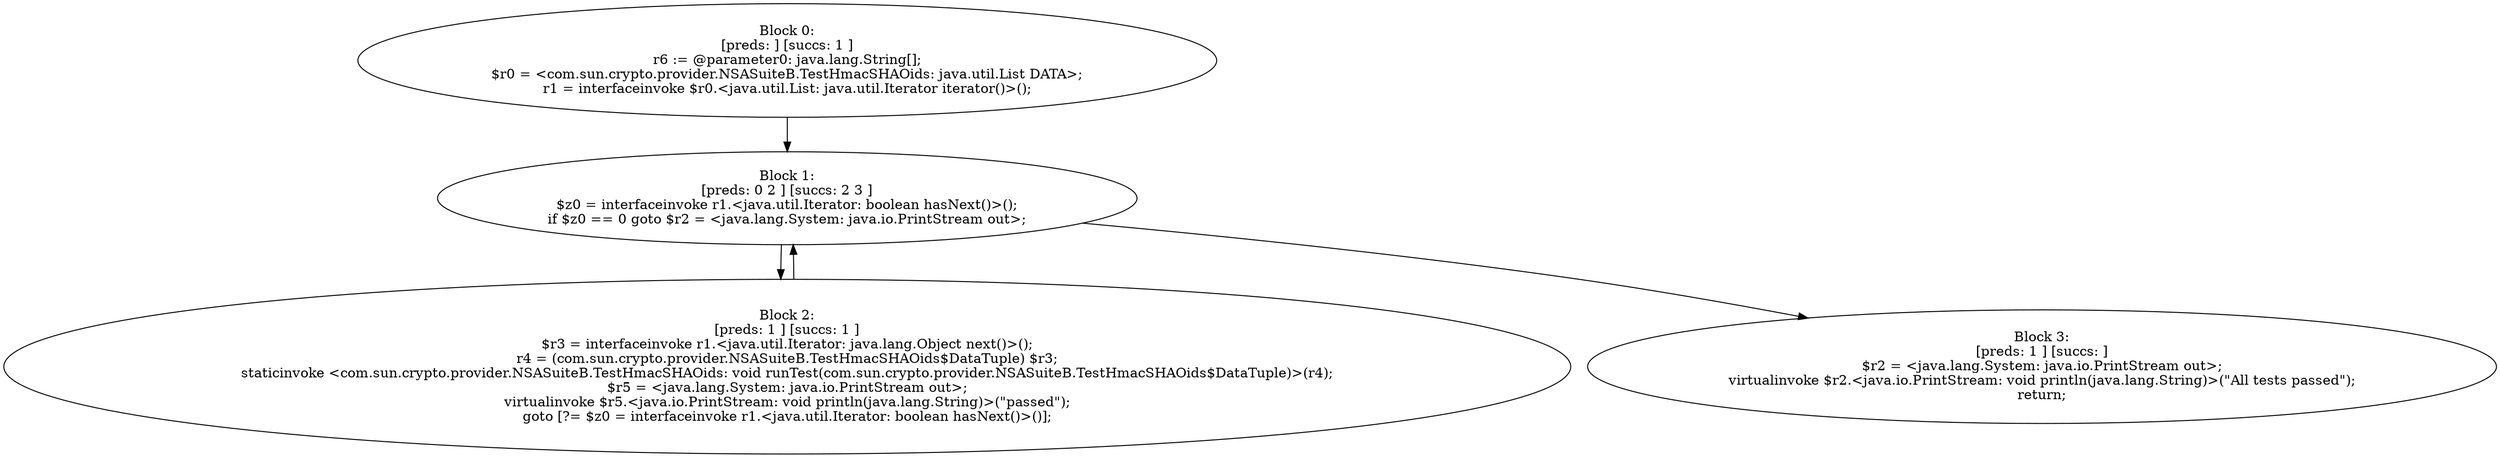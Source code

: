 digraph "unitGraph" {
    "Block 0:
[preds: ] [succs: 1 ]
r6 := @parameter0: java.lang.String[];
$r0 = <com.sun.crypto.provider.NSASuiteB.TestHmacSHAOids: java.util.List DATA>;
r1 = interfaceinvoke $r0.<java.util.List: java.util.Iterator iterator()>();
"
    "Block 1:
[preds: 0 2 ] [succs: 2 3 ]
$z0 = interfaceinvoke r1.<java.util.Iterator: boolean hasNext()>();
if $z0 == 0 goto $r2 = <java.lang.System: java.io.PrintStream out>;
"
    "Block 2:
[preds: 1 ] [succs: 1 ]
$r3 = interfaceinvoke r1.<java.util.Iterator: java.lang.Object next()>();
r4 = (com.sun.crypto.provider.NSASuiteB.TestHmacSHAOids$DataTuple) $r3;
staticinvoke <com.sun.crypto.provider.NSASuiteB.TestHmacSHAOids: void runTest(com.sun.crypto.provider.NSASuiteB.TestHmacSHAOids$DataTuple)>(r4);
$r5 = <java.lang.System: java.io.PrintStream out>;
virtualinvoke $r5.<java.io.PrintStream: void println(java.lang.String)>(\"passed\");
goto [?= $z0 = interfaceinvoke r1.<java.util.Iterator: boolean hasNext()>()];
"
    "Block 3:
[preds: 1 ] [succs: ]
$r2 = <java.lang.System: java.io.PrintStream out>;
virtualinvoke $r2.<java.io.PrintStream: void println(java.lang.String)>(\"All tests passed\");
return;
"
    "Block 0:
[preds: ] [succs: 1 ]
r6 := @parameter0: java.lang.String[];
$r0 = <com.sun.crypto.provider.NSASuiteB.TestHmacSHAOids: java.util.List DATA>;
r1 = interfaceinvoke $r0.<java.util.List: java.util.Iterator iterator()>();
"->"Block 1:
[preds: 0 2 ] [succs: 2 3 ]
$z0 = interfaceinvoke r1.<java.util.Iterator: boolean hasNext()>();
if $z0 == 0 goto $r2 = <java.lang.System: java.io.PrintStream out>;
";
    "Block 1:
[preds: 0 2 ] [succs: 2 3 ]
$z0 = interfaceinvoke r1.<java.util.Iterator: boolean hasNext()>();
if $z0 == 0 goto $r2 = <java.lang.System: java.io.PrintStream out>;
"->"Block 2:
[preds: 1 ] [succs: 1 ]
$r3 = interfaceinvoke r1.<java.util.Iterator: java.lang.Object next()>();
r4 = (com.sun.crypto.provider.NSASuiteB.TestHmacSHAOids$DataTuple) $r3;
staticinvoke <com.sun.crypto.provider.NSASuiteB.TestHmacSHAOids: void runTest(com.sun.crypto.provider.NSASuiteB.TestHmacSHAOids$DataTuple)>(r4);
$r5 = <java.lang.System: java.io.PrintStream out>;
virtualinvoke $r5.<java.io.PrintStream: void println(java.lang.String)>(\"passed\");
goto [?= $z0 = interfaceinvoke r1.<java.util.Iterator: boolean hasNext()>()];
";
    "Block 1:
[preds: 0 2 ] [succs: 2 3 ]
$z0 = interfaceinvoke r1.<java.util.Iterator: boolean hasNext()>();
if $z0 == 0 goto $r2 = <java.lang.System: java.io.PrintStream out>;
"->"Block 3:
[preds: 1 ] [succs: ]
$r2 = <java.lang.System: java.io.PrintStream out>;
virtualinvoke $r2.<java.io.PrintStream: void println(java.lang.String)>(\"All tests passed\");
return;
";
    "Block 2:
[preds: 1 ] [succs: 1 ]
$r3 = interfaceinvoke r1.<java.util.Iterator: java.lang.Object next()>();
r4 = (com.sun.crypto.provider.NSASuiteB.TestHmacSHAOids$DataTuple) $r3;
staticinvoke <com.sun.crypto.provider.NSASuiteB.TestHmacSHAOids: void runTest(com.sun.crypto.provider.NSASuiteB.TestHmacSHAOids$DataTuple)>(r4);
$r5 = <java.lang.System: java.io.PrintStream out>;
virtualinvoke $r5.<java.io.PrintStream: void println(java.lang.String)>(\"passed\");
goto [?= $z0 = interfaceinvoke r1.<java.util.Iterator: boolean hasNext()>()];
"->"Block 1:
[preds: 0 2 ] [succs: 2 3 ]
$z0 = interfaceinvoke r1.<java.util.Iterator: boolean hasNext()>();
if $z0 == 0 goto $r2 = <java.lang.System: java.io.PrintStream out>;
";
}
